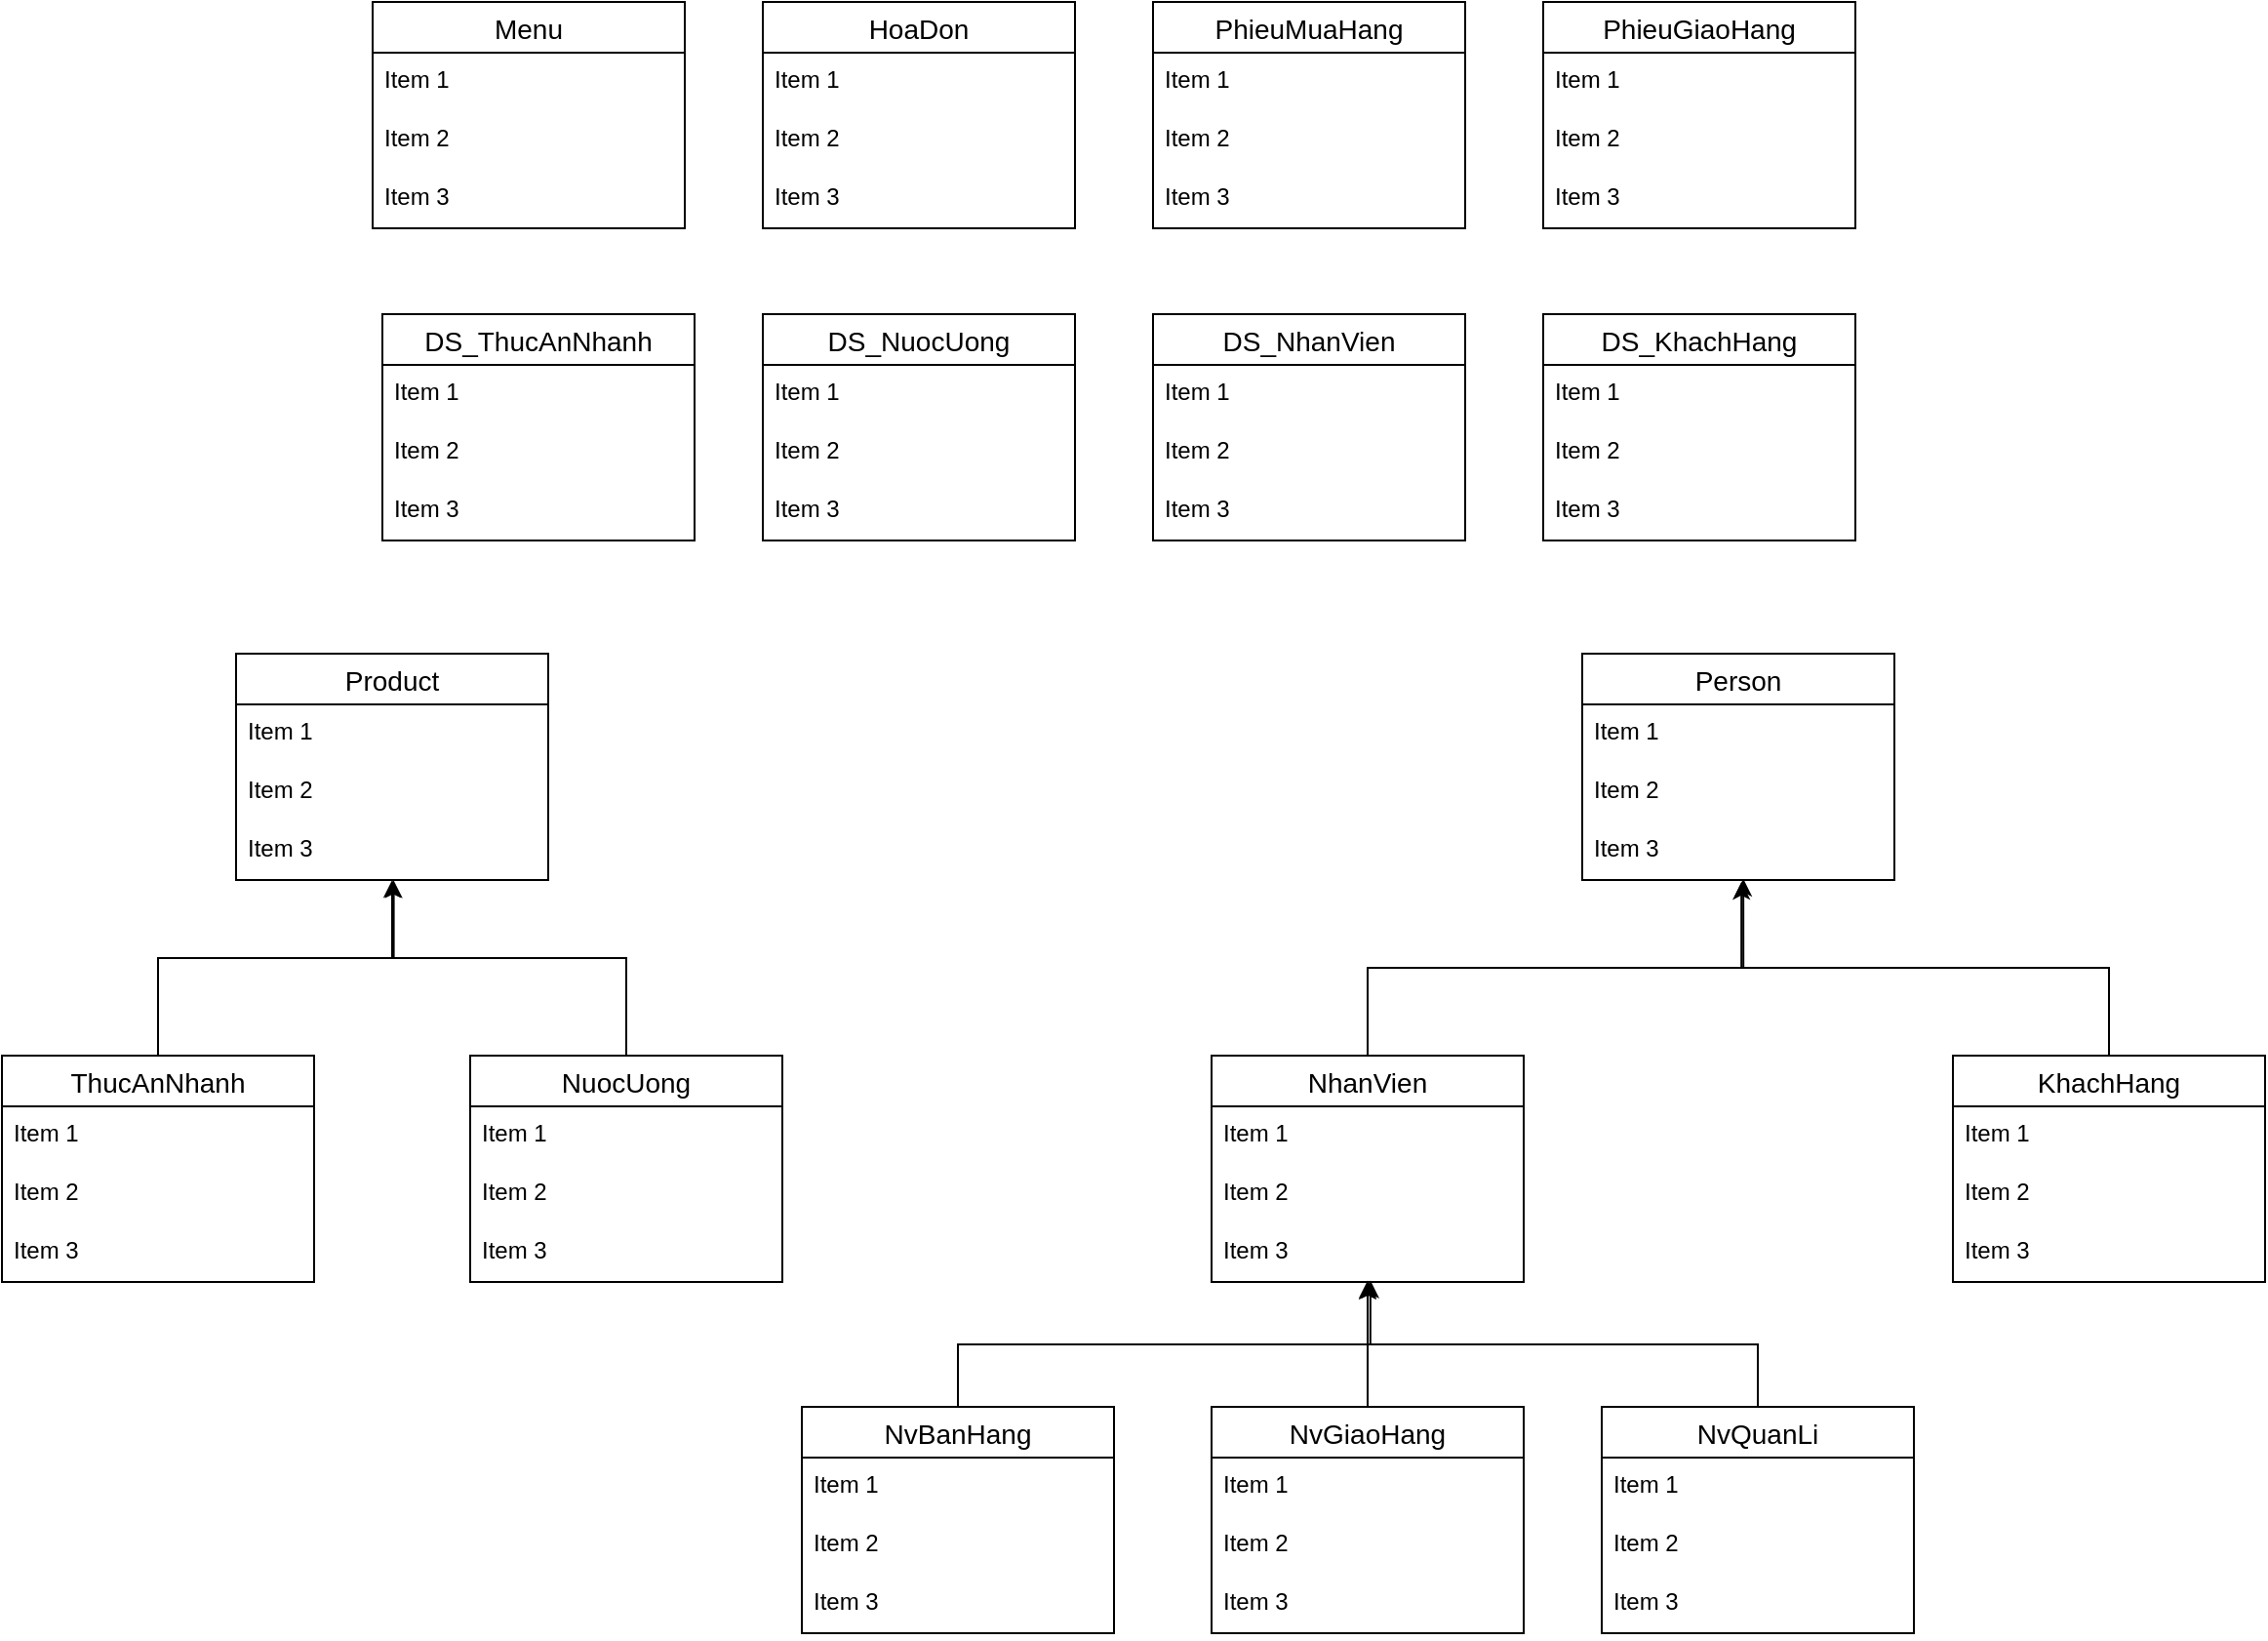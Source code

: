 <mxfile version="15.8.7" type="device"><diagram id="EVMcfRyq3tiRmZQSGh5y" name="Page-1"><mxGraphModel dx="3537" dy="1428" grid="1" gridSize="10" guides="1" tooltips="1" connect="1" arrows="1" fold="1" page="1" pageScale="1" pageWidth="850" pageHeight="1100" math="0" shadow="0"><root><mxCell id="0"/><mxCell id="1" parent="0"/><mxCell id="u-z-MHAH-wpr4KC4J1fU-18" value="Product" style="swimlane;fontStyle=0;childLayout=stackLayout;horizontal=1;startSize=26;horizontalStack=0;resizeParent=1;resizeParentMax=0;resizeLast=0;collapsible=1;marginBottom=0;align=center;fontSize=14;" parent="1" vertex="1"><mxGeometry x="-1290" y="434" width="160" height="116" as="geometry"/></mxCell><mxCell id="u-z-MHAH-wpr4KC4J1fU-19" value="Item 1" style="text;strokeColor=none;fillColor=none;spacingLeft=4;spacingRight=4;overflow=hidden;rotatable=0;points=[[0,0.5],[1,0.5]];portConstraint=eastwest;fontSize=12;" parent="u-z-MHAH-wpr4KC4J1fU-18" vertex="1"><mxGeometry y="26" width="160" height="30" as="geometry"/></mxCell><mxCell id="u-z-MHAH-wpr4KC4J1fU-20" value="Item 2" style="text;strokeColor=none;fillColor=none;spacingLeft=4;spacingRight=4;overflow=hidden;rotatable=0;points=[[0,0.5],[1,0.5]];portConstraint=eastwest;fontSize=12;" parent="u-z-MHAH-wpr4KC4J1fU-18" vertex="1"><mxGeometry y="56" width="160" height="30" as="geometry"/></mxCell><mxCell id="u-z-MHAH-wpr4KC4J1fU-21" value="Item 3" style="text;strokeColor=none;fillColor=none;spacingLeft=4;spacingRight=4;overflow=hidden;rotatable=0;points=[[0,0.5],[1,0.5]];portConstraint=eastwest;fontSize=12;" parent="u-z-MHAH-wpr4KC4J1fU-18" vertex="1"><mxGeometry y="86" width="160" height="30" as="geometry"/></mxCell><mxCell id="1-C_B3c9Q80rBYuQbA28-1" value="HoaDon" style="swimlane;fontStyle=0;childLayout=stackLayout;horizontal=1;startSize=26;horizontalStack=0;resizeParent=1;resizeParentMax=0;resizeLast=0;collapsible=1;marginBottom=0;align=center;fontSize=14;" parent="1" vertex="1"><mxGeometry x="-1020" y="100" width="160" height="116" as="geometry"/></mxCell><mxCell id="1-C_B3c9Q80rBYuQbA28-2" value="Item 1" style="text;strokeColor=none;fillColor=none;spacingLeft=4;spacingRight=4;overflow=hidden;rotatable=0;points=[[0,0.5],[1,0.5]];portConstraint=eastwest;fontSize=12;" parent="1-C_B3c9Q80rBYuQbA28-1" vertex="1"><mxGeometry y="26" width="160" height="30" as="geometry"/></mxCell><mxCell id="1-C_B3c9Q80rBYuQbA28-3" value="Item 2" style="text;strokeColor=none;fillColor=none;spacingLeft=4;spacingRight=4;overflow=hidden;rotatable=0;points=[[0,0.5],[1,0.5]];portConstraint=eastwest;fontSize=12;" parent="1-C_B3c9Q80rBYuQbA28-1" vertex="1"><mxGeometry y="56" width="160" height="30" as="geometry"/></mxCell><mxCell id="1-C_B3c9Q80rBYuQbA28-4" value="Item 3" style="text;strokeColor=none;fillColor=none;spacingLeft=4;spacingRight=4;overflow=hidden;rotatable=0;points=[[0,0.5],[1,0.5]];portConstraint=eastwest;fontSize=12;" parent="1-C_B3c9Q80rBYuQbA28-1" vertex="1"><mxGeometry y="86" width="160" height="30" as="geometry"/></mxCell><mxCell id="1-C_B3c9Q80rBYuQbA28-5" value="PhieuMuaHang" style="swimlane;fontStyle=0;childLayout=stackLayout;horizontal=1;startSize=26;horizontalStack=0;resizeParent=1;resizeParentMax=0;resizeLast=0;collapsible=1;marginBottom=0;align=center;fontSize=14;" parent="1" vertex="1"><mxGeometry x="-820" y="100" width="160" height="116" as="geometry"/></mxCell><mxCell id="1-C_B3c9Q80rBYuQbA28-6" value="Item 1" style="text;strokeColor=none;fillColor=none;spacingLeft=4;spacingRight=4;overflow=hidden;rotatable=0;points=[[0,0.5],[1,0.5]];portConstraint=eastwest;fontSize=12;" parent="1-C_B3c9Q80rBYuQbA28-5" vertex="1"><mxGeometry y="26" width="160" height="30" as="geometry"/></mxCell><mxCell id="1-C_B3c9Q80rBYuQbA28-7" value="Item 2" style="text;strokeColor=none;fillColor=none;spacingLeft=4;spacingRight=4;overflow=hidden;rotatable=0;points=[[0,0.5],[1,0.5]];portConstraint=eastwest;fontSize=12;" parent="1-C_B3c9Q80rBYuQbA28-5" vertex="1"><mxGeometry y="56" width="160" height="30" as="geometry"/></mxCell><mxCell id="1-C_B3c9Q80rBYuQbA28-8" value="Item 3" style="text;strokeColor=none;fillColor=none;spacingLeft=4;spacingRight=4;overflow=hidden;rotatable=0;points=[[0,0.5],[1,0.5]];portConstraint=eastwest;fontSize=12;" parent="1-C_B3c9Q80rBYuQbA28-5" vertex="1"><mxGeometry y="86" width="160" height="30" as="geometry"/></mxCell><mxCell id="1-C_B3c9Q80rBYuQbA28-9" value="PhieuGiaoHang" style="swimlane;fontStyle=0;childLayout=stackLayout;horizontal=1;startSize=26;horizontalStack=0;resizeParent=1;resizeParentMax=0;resizeLast=0;collapsible=1;marginBottom=0;align=center;fontSize=14;" parent="1" vertex="1"><mxGeometry x="-620" y="100" width="160" height="116" as="geometry"/></mxCell><mxCell id="1-C_B3c9Q80rBYuQbA28-10" value="Item 1" style="text;strokeColor=none;fillColor=none;spacingLeft=4;spacingRight=4;overflow=hidden;rotatable=0;points=[[0,0.5],[1,0.5]];portConstraint=eastwest;fontSize=12;" parent="1-C_B3c9Q80rBYuQbA28-9" vertex="1"><mxGeometry y="26" width="160" height="30" as="geometry"/></mxCell><mxCell id="1-C_B3c9Q80rBYuQbA28-11" value="Item 2" style="text;strokeColor=none;fillColor=none;spacingLeft=4;spacingRight=4;overflow=hidden;rotatable=0;points=[[0,0.5],[1,0.5]];portConstraint=eastwest;fontSize=12;" parent="1-C_B3c9Q80rBYuQbA28-9" vertex="1"><mxGeometry y="56" width="160" height="30" as="geometry"/></mxCell><mxCell id="1-C_B3c9Q80rBYuQbA28-12" value="Item 3" style="text;strokeColor=none;fillColor=none;spacingLeft=4;spacingRight=4;overflow=hidden;rotatable=0;points=[[0,0.5],[1,0.5]];portConstraint=eastwest;fontSize=12;" parent="1-C_B3c9Q80rBYuQbA28-9" vertex="1"><mxGeometry y="86" width="160" height="30" as="geometry"/></mxCell><mxCell id="iTKkaDLtavJCJx7HGQ4m-16" style="edgeStyle=orthogonalEdgeStyle;rounded=0;orthogonalLoop=1;jettySize=auto;html=1;exitX=0.5;exitY=0;exitDx=0;exitDy=0;" parent="1" source="1-C_B3c9Q80rBYuQbA28-13" target="u-z-MHAH-wpr4KC4J1fU-21" edge="1"><mxGeometry relative="1" as="geometry"><Array as="points"><mxPoint x="-1330" y="590"/><mxPoint x="-1210" y="590"/></Array></mxGeometry></mxCell><mxCell id="1-C_B3c9Q80rBYuQbA28-13" value="ThucAnNhanh" style="swimlane;fontStyle=0;childLayout=stackLayout;horizontal=1;startSize=26;horizontalStack=0;resizeParent=1;resizeParentMax=0;resizeLast=0;collapsible=1;marginBottom=0;align=center;fontSize=14;" parent="1" vertex="1"><mxGeometry x="-1410" y="640" width="160" height="116" as="geometry"/></mxCell><mxCell id="1-C_B3c9Q80rBYuQbA28-14" value="Item 1" style="text;strokeColor=none;fillColor=none;spacingLeft=4;spacingRight=4;overflow=hidden;rotatable=0;points=[[0,0.5],[1,0.5]];portConstraint=eastwest;fontSize=12;" parent="1-C_B3c9Q80rBYuQbA28-13" vertex="1"><mxGeometry y="26" width="160" height="30" as="geometry"/></mxCell><mxCell id="1-C_B3c9Q80rBYuQbA28-15" value="Item 2" style="text;strokeColor=none;fillColor=none;spacingLeft=4;spacingRight=4;overflow=hidden;rotatable=0;points=[[0,0.5],[1,0.5]];portConstraint=eastwest;fontSize=12;" parent="1-C_B3c9Q80rBYuQbA28-13" vertex="1"><mxGeometry y="56" width="160" height="30" as="geometry"/></mxCell><mxCell id="1-C_B3c9Q80rBYuQbA28-16" value="Item 3" style="text;strokeColor=none;fillColor=none;spacingLeft=4;spacingRight=4;overflow=hidden;rotatable=0;points=[[0,0.5],[1,0.5]];portConstraint=eastwest;fontSize=12;" parent="1-C_B3c9Q80rBYuQbA28-13" vertex="1"><mxGeometry y="86" width="160" height="30" as="geometry"/></mxCell><mxCell id="iTKkaDLtavJCJx7HGQ4m-17" style="edgeStyle=orthogonalEdgeStyle;rounded=0;orthogonalLoop=1;jettySize=auto;html=1;entryX=0.505;entryY=1.006;entryDx=0;entryDy=0;entryPerimeter=0;" parent="1" source="1-C_B3c9Q80rBYuQbA28-17" target="u-z-MHAH-wpr4KC4J1fU-21" edge="1"><mxGeometry relative="1" as="geometry"><Array as="points"><mxPoint x="-1090" y="590"/><mxPoint x="-1209" y="590"/></Array></mxGeometry></mxCell><mxCell id="1-C_B3c9Q80rBYuQbA28-17" value="NuocUong" style="swimlane;fontStyle=0;childLayout=stackLayout;horizontal=1;startSize=26;horizontalStack=0;resizeParent=1;resizeParentMax=0;resizeLast=0;collapsible=1;marginBottom=0;align=center;fontSize=14;" parent="1" vertex="1"><mxGeometry x="-1170" y="640" width="160" height="116" as="geometry"/></mxCell><mxCell id="1-C_B3c9Q80rBYuQbA28-18" value="Item 1" style="text;strokeColor=none;fillColor=none;spacingLeft=4;spacingRight=4;overflow=hidden;rotatable=0;points=[[0,0.5],[1,0.5]];portConstraint=eastwest;fontSize=12;" parent="1-C_B3c9Q80rBYuQbA28-17" vertex="1"><mxGeometry y="26" width="160" height="30" as="geometry"/></mxCell><mxCell id="1-C_B3c9Q80rBYuQbA28-19" value="Item 2" style="text;strokeColor=none;fillColor=none;spacingLeft=4;spacingRight=4;overflow=hidden;rotatable=0;points=[[0,0.5],[1,0.5]];portConstraint=eastwest;fontSize=12;" parent="1-C_B3c9Q80rBYuQbA28-17" vertex="1"><mxGeometry y="56" width="160" height="30" as="geometry"/></mxCell><mxCell id="1-C_B3c9Q80rBYuQbA28-20" value="Item 3" style="text;strokeColor=none;fillColor=none;spacingLeft=4;spacingRight=4;overflow=hidden;rotatable=0;points=[[0,0.5],[1,0.5]];portConstraint=eastwest;fontSize=12;" parent="1-C_B3c9Q80rBYuQbA28-17" vertex="1"><mxGeometry y="86" width="160" height="30" as="geometry"/></mxCell><mxCell id="iTKkaDLtavJCJx7HGQ4m-40" value="Person" style="swimlane;fontStyle=0;childLayout=stackLayout;horizontal=1;startSize=26;horizontalStack=0;resizeParent=1;resizeParentMax=0;resizeLast=0;collapsible=1;marginBottom=0;align=center;fontSize=14;" parent="1" vertex="1"><mxGeometry x="-600" y="434" width="160" height="116" as="geometry"/></mxCell><mxCell id="iTKkaDLtavJCJx7HGQ4m-41" value="Item 1" style="text;strokeColor=none;fillColor=none;spacingLeft=4;spacingRight=4;overflow=hidden;rotatable=0;points=[[0,0.5],[1,0.5]];portConstraint=eastwest;fontSize=12;" parent="iTKkaDLtavJCJx7HGQ4m-40" vertex="1"><mxGeometry y="26" width="160" height="30" as="geometry"/></mxCell><mxCell id="iTKkaDLtavJCJx7HGQ4m-42" value="Item 2" style="text;strokeColor=none;fillColor=none;spacingLeft=4;spacingRight=4;overflow=hidden;rotatable=0;points=[[0,0.5],[1,0.5]];portConstraint=eastwest;fontSize=12;" parent="iTKkaDLtavJCJx7HGQ4m-40" vertex="1"><mxGeometry y="56" width="160" height="30" as="geometry"/></mxCell><mxCell id="iTKkaDLtavJCJx7HGQ4m-43" value="Item 3" style="text;strokeColor=none;fillColor=none;spacingLeft=4;spacingRight=4;overflow=hidden;rotatable=0;points=[[0,0.5],[1,0.5]];portConstraint=eastwest;fontSize=12;" parent="iTKkaDLtavJCJx7HGQ4m-40" vertex="1"><mxGeometry y="86" width="160" height="30" as="geometry"/></mxCell><mxCell id="iTKkaDLtavJCJx7HGQ4m-91" style="edgeStyle=orthogonalEdgeStyle;rounded=0;orthogonalLoop=1;jettySize=auto;html=1;entryX=0.516;entryY=0.978;entryDx=0;entryDy=0;entryPerimeter=0;" parent="1" source="iTKkaDLtavJCJx7HGQ4m-45" target="iTKkaDLtavJCJx7HGQ4m-43" edge="1"><mxGeometry relative="1" as="geometry"/></mxCell><mxCell id="iTKkaDLtavJCJx7HGQ4m-45" value="NhanVien" style="swimlane;fontStyle=0;childLayout=stackLayout;horizontal=1;startSize=26;horizontalStack=0;resizeParent=1;resizeParentMax=0;resizeLast=0;collapsible=1;marginBottom=0;align=center;fontSize=14;" parent="1" vertex="1"><mxGeometry x="-790" y="640" width="160" height="116" as="geometry"/></mxCell><mxCell id="iTKkaDLtavJCJx7HGQ4m-46" value="Item 1" style="text;strokeColor=none;fillColor=none;spacingLeft=4;spacingRight=4;overflow=hidden;rotatable=0;points=[[0,0.5],[1,0.5]];portConstraint=eastwest;fontSize=12;" parent="iTKkaDLtavJCJx7HGQ4m-45" vertex="1"><mxGeometry y="26" width="160" height="30" as="geometry"/></mxCell><mxCell id="iTKkaDLtavJCJx7HGQ4m-47" value="Item 2" style="text;strokeColor=none;fillColor=none;spacingLeft=4;spacingRight=4;overflow=hidden;rotatable=0;points=[[0,0.5],[1,0.5]];portConstraint=eastwest;fontSize=12;" parent="iTKkaDLtavJCJx7HGQ4m-45" vertex="1"><mxGeometry y="56" width="160" height="30" as="geometry"/></mxCell><mxCell id="iTKkaDLtavJCJx7HGQ4m-48" value="Item 3" style="text;strokeColor=none;fillColor=none;spacingLeft=4;spacingRight=4;overflow=hidden;rotatable=0;points=[[0,0.5],[1,0.5]];portConstraint=eastwest;fontSize=12;" parent="iTKkaDLtavJCJx7HGQ4m-45" vertex="1"><mxGeometry y="86" width="160" height="30" as="geometry"/></mxCell><mxCell id="iTKkaDLtavJCJx7HGQ4m-92" style="edgeStyle=orthogonalEdgeStyle;rounded=0;orthogonalLoop=1;jettySize=auto;html=1;entryX=0.51;entryY=1.033;entryDx=0;entryDy=0;entryPerimeter=0;" parent="1" source="iTKkaDLtavJCJx7HGQ4m-50" target="iTKkaDLtavJCJx7HGQ4m-43" edge="1"><mxGeometry relative="1" as="geometry"/></mxCell><mxCell id="iTKkaDLtavJCJx7HGQ4m-50" value="KhachHang" style="swimlane;fontStyle=0;childLayout=stackLayout;horizontal=1;startSize=26;horizontalStack=0;resizeParent=1;resizeParentMax=0;resizeLast=0;collapsible=1;marginBottom=0;align=center;fontSize=14;" parent="1" vertex="1"><mxGeometry x="-410" y="640" width="160" height="116" as="geometry"/></mxCell><mxCell id="iTKkaDLtavJCJx7HGQ4m-51" value="Item 1" style="text;strokeColor=none;fillColor=none;spacingLeft=4;spacingRight=4;overflow=hidden;rotatable=0;points=[[0,0.5],[1,0.5]];portConstraint=eastwest;fontSize=12;" parent="iTKkaDLtavJCJx7HGQ4m-50" vertex="1"><mxGeometry y="26" width="160" height="30" as="geometry"/></mxCell><mxCell id="iTKkaDLtavJCJx7HGQ4m-52" value="Item 2" style="text;strokeColor=none;fillColor=none;spacingLeft=4;spacingRight=4;overflow=hidden;rotatable=0;points=[[0,0.5],[1,0.5]];portConstraint=eastwest;fontSize=12;" parent="iTKkaDLtavJCJx7HGQ4m-50" vertex="1"><mxGeometry y="56" width="160" height="30" as="geometry"/></mxCell><mxCell id="iTKkaDLtavJCJx7HGQ4m-53" value="Item 3" style="text;strokeColor=none;fillColor=none;spacingLeft=4;spacingRight=4;overflow=hidden;rotatable=0;points=[[0,0.5],[1,0.5]];portConstraint=eastwest;fontSize=12;" parent="iTKkaDLtavJCJx7HGQ4m-50" vertex="1"><mxGeometry y="86" width="160" height="30" as="geometry"/></mxCell><mxCell id="iTKkaDLtavJCJx7HGQ4m-105" style="edgeStyle=orthogonalEdgeStyle;rounded=0;orthogonalLoop=1;jettySize=auto;html=1;entryX=0.509;entryY=0.974;entryDx=0;entryDy=0;entryPerimeter=0;" parent="1" source="iTKkaDLtavJCJx7HGQ4m-54" target="iTKkaDLtavJCJx7HGQ4m-48" edge="1"><mxGeometry relative="1" as="geometry"/></mxCell><mxCell id="iTKkaDLtavJCJx7HGQ4m-54" value="NvBanHang" style="swimlane;fontStyle=0;childLayout=stackLayout;horizontal=1;startSize=26;horizontalStack=0;resizeParent=1;resizeParentMax=0;resizeLast=0;collapsible=1;marginBottom=0;align=center;fontSize=14;" parent="1" vertex="1"><mxGeometry x="-1000" y="820" width="160" height="116" as="geometry"/></mxCell><mxCell id="iTKkaDLtavJCJx7HGQ4m-55" value="Item 1" style="text;strokeColor=none;fillColor=none;spacingLeft=4;spacingRight=4;overflow=hidden;rotatable=0;points=[[0,0.5],[1,0.5]];portConstraint=eastwest;fontSize=12;" parent="iTKkaDLtavJCJx7HGQ4m-54" vertex="1"><mxGeometry y="26" width="160" height="30" as="geometry"/></mxCell><mxCell id="iTKkaDLtavJCJx7HGQ4m-56" value="Item 2" style="text;strokeColor=none;fillColor=none;spacingLeft=4;spacingRight=4;overflow=hidden;rotatable=0;points=[[0,0.5],[1,0.5]];portConstraint=eastwest;fontSize=12;" parent="iTKkaDLtavJCJx7HGQ4m-54" vertex="1"><mxGeometry y="56" width="160" height="30" as="geometry"/></mxCell><mxCell id="iTKkaDLtavJCJx7HGQ4m-57" value="Item 3" style="text;strokeColor=none;fillColor=none;spacingLeft=4;spacingRight=4;overflow=hidden;rotatable=0;points=[[0,0.5],[1,0.5]];portConstraint=eastwest;fontSize=12;" parent="iTKkaDLtavJCJx7HGQ4m-54" vertex="1"><mxGeometry y="86" width="160" height="30" as="geometry"/></mxCell><mxCell id="iTKkaDLtavJCJx7HGQ4m-65" value="DS_ThucAnNhanh" style="swimlane;fontStyle=0;childLayout=stackLayout;horizontal=1;startSize=26;horizontalStack=0;resizeParent=1;resizeParentMax=0;resizeLast=0;collapsible=1;marginBottom=0;align=center;fontSize=14;" parent="1" vertex="1"><mxGeometry x="-1215" y="260" width="160" height="116" as="geometry"/></mxCell><mxCell id="iTKkaDLtavJCJx7HGQ4m-66" value="Item 1" style="text;strokeColor=none;fillColor=none;spacingLeft=4;spacingRight=4;overflow=hidden;rotatable=0;points=[[0,0.5],[1,0.5]];portConstraint=eastwest;fontSize=12;" parent="iTKkaDLtavJCJx7HGQ4m-65" vertex="1"><mxGeometry y="26" width="160" height="30" as="geometry"/></mxCell><mxCell id="iTKkaDLtavJCJx7HGQ4m-67" value="Item 2" style="text;strokeColor=none;fillColor=none;spacingLeft=4;spacingRight=4;overflow=hidden;rotatable=0;points=[[0,0.5],[1,0.5]];portConstraint=eastwest;fontSize=12;" parent="iTKkaDLtavJCJx7HGQ4m-65" vertex="1"><mxGeometry y="56" width="160" height="30" as="geometry"/></mxCell><mxCell id="iTKkaDLtavJCJx7HGQ4m-68" value="Item 3" style="text;strokeColor=none;fillColor=none;spacingLeft=4;spacingRight=4;overflow=hidden;rotatable=0;points=[[0,0.5],[1,0.5]];portConstraint=eastwest;fontSize=12;" parent="iTKkaDLtavJCJx7HGQ4m-65" vertex="1"><mxGeometry y="86" width="160" height="30" as="geometry"/></mxCell><mxCell id="iTKkaDLtavJCJx7HGQ4m-69" value="DS_NuocUong" style="swimlane;fontStyle=0;childLayout=stackLayout;horizontal=1;startSize=26;horizontalStack=0;resizeParent=1;resizeParentMax=0;resizeLast=0;collapsible=1;marginBottom=0;align=center;fontSize=14;" parent="1" vertex="1"><mxGeometry x="-1020" y="260" width="160" height="116" as="geometry"/></mxCell><mxCell id="iTKkaDLtavJCJx7HGQ4m-70" value="Item 1" style="text;strokeColor=none;fillColor=none;spacingLeft=4;spacingRight=4;overflow=hidden;rotatable=0;points=[[0,0.5],[1,0.5]];portConstraint=eastwest;fontSize=12;" parent="iTKkaDLtavJCJx7HGQ4m-69" vertex="1"><mxGeometry y="26" width="160" height="30" as="geometry"/></mxCell><mxCell id="iTKkaDLtavJCJx7HGQ4m-71" value="Item 2" style="text;strokeColor=none;fillColor=none;spacingLeft=4;spacingRight=4;overflow=hidden;rotatable=0;points=[[0,0.5],[1,0.5]];portConstraint=eastwest;fontSize=12;" parent="iTKkaDLtavJCJx7HGQ4m-69" vertex="1"><mxGeometry y="56" width="160" height="30" as="geometry"/></mxCell><mxCell id="iTKkaDLtavJCJx7HGQ4m-72" value="Item 3" style="text;strokeColor=none;fillColor=none;spacingLeft=4;spacingRight=4;overflow=hidden;rotatable=0;points=[[0,0.5],[1,0.5]];portConstraint=eastwest;fontSize=12;" parent="iTKkaDLtavJCJx7HGQ4m-69" vertex="1"><mxGeometry y="86" width="160" height="30" as="geometry"/></mxCell><mxCell id="iTKkaDLtavJCJx7HGQ4m-73" value="DS_NhanVien" style="swimlane;fontStyle=0;childLayout=stackLayout;horizontal=1;startSize=26;horizontalStack=0;resizeParent=1;resizeParentMax=0;resizeLast=0;collapsible=1;marginBottom=0;align=center;fontSize=14;" parent="1" vertex="1"><mxGeometry x="-820" y="260" width="160" height="116" as="geometry"/></mxCell><mxCell id="iTKkaDLtavJCJx7HGQ4m-74" value="Item 1" style="text;strokeColor=none;fillColor=none;spacingLeft=4;spacingRight=4;overflow=hidden;rotatable=0;points=[[0,0.5],[1,0.5]];portConstraint=eastwest;fontSize=12;" parent="iTKkaDLtavJCJx7HGQ4m-73" vertex="1"><mxGeometry y="26" width="160" height="30" as="geometry"/></mxCell><mxCell id="iTKkaDLtavJCJx7HGQ4m-75" value="Item 2" style="text;strokeColor=none;fillColor=none;spacingLeft=4;spacingRight=4;overflow=hidden;rotatable=0;points=[[0,0.5],[1,0.5]];portConstraint=eastwest;fontSize=12;" parent="iTKkaDLtavJCJx7HGQ4m-73" vertex="1"><mxGeometry y="56" width="160" height="30" as="geometry"/></mxCell><mxCell id="iTKkaDLtavJCJx7HGQ4m-76" value="Item 3" style="text;strokeColor=none;fillColor=none;spacingLeft=4;spacingRight=4;overflow=hidden;rotatable=0;points=[[0,0.5],[1,0.5]];portConstraint=eastwest;fontSize=12;" parent="iTKkaDLtavJCJx7HGQ4m-73" vertex="1"><mxGeometry y="86" width="160" height="30" as="geometry"/></mxCell><mxCell id="iTKkaDLtavJCJx7HGQ4m-82" value="DS_KhachHang" style="swimlane;fontStyle=0;childLayout=stackLayout;horizontal=1;startSize=26;horizontalStack=0;resizeParent=1;resizeParentMax=0;resizeLast=0;collapsible=1;marginBottom=0;align=center;fontSize=14;" parent="1" vertex="1"><mxGeometry x="-620" y="260" width="160" height="116" as="geometry"/></mxCell><mxCell id="iTKkaDLtavJCJx7HGQ4m-83" value="Item 1" style="text;strokeColor=none;fillColor=none;spacingLeft=4;spacingRight=4;overflow=hidden;rotatable=0;points=[[0,0.5],[1,0.5]];portConstraint=eastwest;fontSize=12;" parent="iTKkaDLtavJCJx7HGQ4m-82" vertex="1"><mxGeometry y="26" width="160" height="30" as="geometry"/></mxCell><mxCell id="iTKkaDLtavJCJx7HGQ4m-84" value="Item 2" style="text;strokeColor=none;fillColor=none;spacingLeft=4;spacingRight=4;overflow=hidden;rotatable=0;points=[[0,0.5],[1,0.5]];portConstraint=eastwest;fontSize=12;" parent="iTKkaDLtavJCJx7HGQ4m-82" vertex="1"><mxGeometry y="56" width="160" height="30" as="geometry"/></mxCell><mxCell id="iTKkaDLtavJCJx7HGQ4m-85" value="Item 3" style="text;strokeColor=none;fillColor=none;spacingLeft=4;spacingRight=4;overflow=hidden;rotatable=0;points=[[0,0.5],[1,0.5]];portConstraint=eastwest;fontSize=12;" parent="iTKkaDLtavJCJx7HGQ4m-82" vertex="1"><mxGeometry y="86" width="160" height="30" as="geometry"/></mxCell><mxCell id="iTKkaDLtavJCJx7HGQ4m-103" style="edgeStyle=orthogonalEdgeStyle;rounded=0;orthogonalLoop=1;jettySize=auto;html=1;entryX=0.5;entryY=0.974;entryDx=0;entryDy=0;entryPerimeter=0;" parent="1" source="iTKkaDLtavJCJx7HGQ4m-93" target="iTKkaDLtavJCJx7HGQ4m-48" edge="1"><mxGeometry relative="1" as="geometry"/></mxCell><mxCell id="iTKkaDLtavJCJx7HGQ4m-93" value="NvGiaoHang" style="swimlane;fontStyle=0;childLayout=stackLayout;horizontal=1;startSize=26;horizontalStack=0;resizeParent=1;resizeParentMax=0;resizeLast=0;collapsible=1;marginBottom=0;align=center;fontSize=14;" parent="1" vertex="1"><mxGeometry x="-790" y="820" width="160" height="116" as="geometry"/></mxCell><mxCell id="iTKkaDLtavJCJx7HGQ4m-94" value="Item 1" style="text;strokeColor=none;fillColor=none;spacingLeft=4;spacingRight=4;overflow=hidden;rotatable=0;points=[[0,0.5],[1,0.5]];portConstraint=eastwest;fontSize=12;" parent="iTKkaDLtavJCJx7HGQ4m-93" vertex="1"><mxGeometry y="26" width="160" height="30" as="geometry"/></mxCell><mxCell id="iTKkaDLtavJCJx7HGQ4m-95" value="Item 2" style="text;strokeColor=none;fillColor=none;spacingLeft=4;spacingRight=4;overflow=hidden;rotatable=0;points=[[0,0.5],[1,0.5]];portConstraint=eastwest;fontSize=12;" parent="iTKkaDLtavJCJx7HGQ4m-93" vertex="1"><mxGeometry y="56" width="160" height="30" as="geometry"/></mxCell><mxCell id="iTKkaDLtavJCJx7HGQ4m-96" value="Item 3" style="text;strokeColor=none;fillColor=none;spacingLeft=4;spacingRight=4;overflow=hidden;rotatable=0;points=[[0,0.5],[1,0.5]];portConstraint=eastwest;fontSize=12;" parent="iTKkaDLtavJCJx7HGQ4m-93" vertex="1"><mxGeometry y="86" width="160" height="30" as="geometry"/></mxCell><mxCell id="iTKkaDLtavJCJx7HGQ4m-104" style="edgeStyle=orthogonalEdgeStyle;rounded=0;orthogonalLoop=1;jettySize=auto;html=1;entryX=0.5;entryY=0.997;entryDx=0;entryDy=0;entryPerimeter=0;" parent="1" source="iTKkaDLtavJCJx7HGQ4m-97" target="iTKkaDLtavJCJx7HGQ4m-48" edge="1"><mxGeometry relative="1" as="geometry"/></mxCell><mxCell id="iTKkaDLtavJCJx7HGQ4m-97" value="NvQuanLi" style="swimlane;fontStyle=0;childLayout=stackLayout;horizontal=1;startSize=26;horizontalStack=0;resizeParent=1;resizeParentMax=0;resizeLast=0;collapsible=1;marginBottom=0;align=center;fontSize=14;" parent="1" vertex="1"><mxGeometry x="-590" y="820" width="160" height="116" as="geometry"/></mxCell><mxCell id="iTKkaDLtavJCJx7HGQ4m-98" value="Item 1" style="text;strokeColor=none;fillColor=none;spacingLeft=4;spacingRight=4;overflow=hidden;rotatable=0;points=[[0,0.5],[1,0.5]];portConstraint=eastwest;fontSize=12;" parent="iTKkaDLtavJCJx7HGQ4m-97" vertex="1"><mxGeometry y="26" width="160" height="30" as="geometry"/></mxCell><mxCell id="iTKkaDLtavJCJx7HGQ4m-99" value="Item 2" style="text;strokeColor=none;fillColor=none;spacingLeft=4;spacingRight=4;overflow=hidden;rotatable=0;points=[[0,0.5],[1,0.5]];portConstraint=eastwest;fontSize=12;" parent="iTKkaDLtavJCJx7HGQ4m-97" vertex="1"><mxGeometry y="56" width="160" height="30" as="geometry"/></mxCell><mxCell id="iTKkaDLtavJCJx7HGQ4m-100" value="Item 3" style="text;strokeColor=none;fillColor=none;spacingLeft=4;spacingRight=4;overflow=hidden;rotatable=0;points=[[0,0.5],[1,0.5]];portConstraint=eastwest;fontSize=12;" parent="iTKkaDLtavJCJx7HGQ4m-97" vertex="1"><mxGeometry y="86" width="160" height="30" as="geometry"/></mxCell><mxCell id="iTKkaDLtavJCJx7HGQ4m-106" value="Menu" style="swimlane;fontStyle=0;childLayout=stackLayout;horizontal=1;startSize=26;horizontalStack=0;resizeParent=1;resizeParentMax=0;resizeLast=0;collapsible=1;marginBottom=0;align=center;fontSize=14;" parent="1" vertex="1"><mxGeometry x="-1220" y="100" width="160" height="116" as="geometry"/></mxCell><mxCell id="iTKkaDLtavJCJx7HGQ4m-107" value="Item 1" style="text;strokeColor=none;fillColor=none;spacingLeft=4;spacingRight=4;overflow=hidden;rotatable=0;points=[[0,0.5],[1,0.5]];portConstraint=eastwest;fontSize=12;" parent="iTKkaDLtavJCJx7HGQ4m-106" vertex="1"><mxGeometry y="26" width="160" height="30" as="geometry"/></mxCell><mxCell id="iTKkaDLtavJCJx7HGQ4m-108" value="Item 2" style="text;strokeColor=none;fillColor=none;spacingLeft=4;spacingRight=4;overflow=hidden;rotatable=0;points=[[0,0.5],[1,0.5]];portConstraint=eastwest;fontSize=12;" parent="iTKkaDLtavJCJx7HGQ4m-106" vertex="1"><mxGeometry y="56" width="160" height="30" as="geometry"/></mxCell><mxCell id="iTKkaDLtavJCJx7HGQ4m-109" value="Item 3" style="text;strokeColor=none;fillColor=none;spacingLeft=4;spacingRight=4;overflow=hidden;rotatable=0;points=[[0,0.5],[1,0.5]];portConstraint=eastwest;fontSize=12;" parent="iTKkaDLtavJCJx7HGQ4m-106" vertex="1"><mxGeometry y="86" width="160" height="30" as="geometry"/></mxCell></root></mxGraphModel></diagram></mxfile>